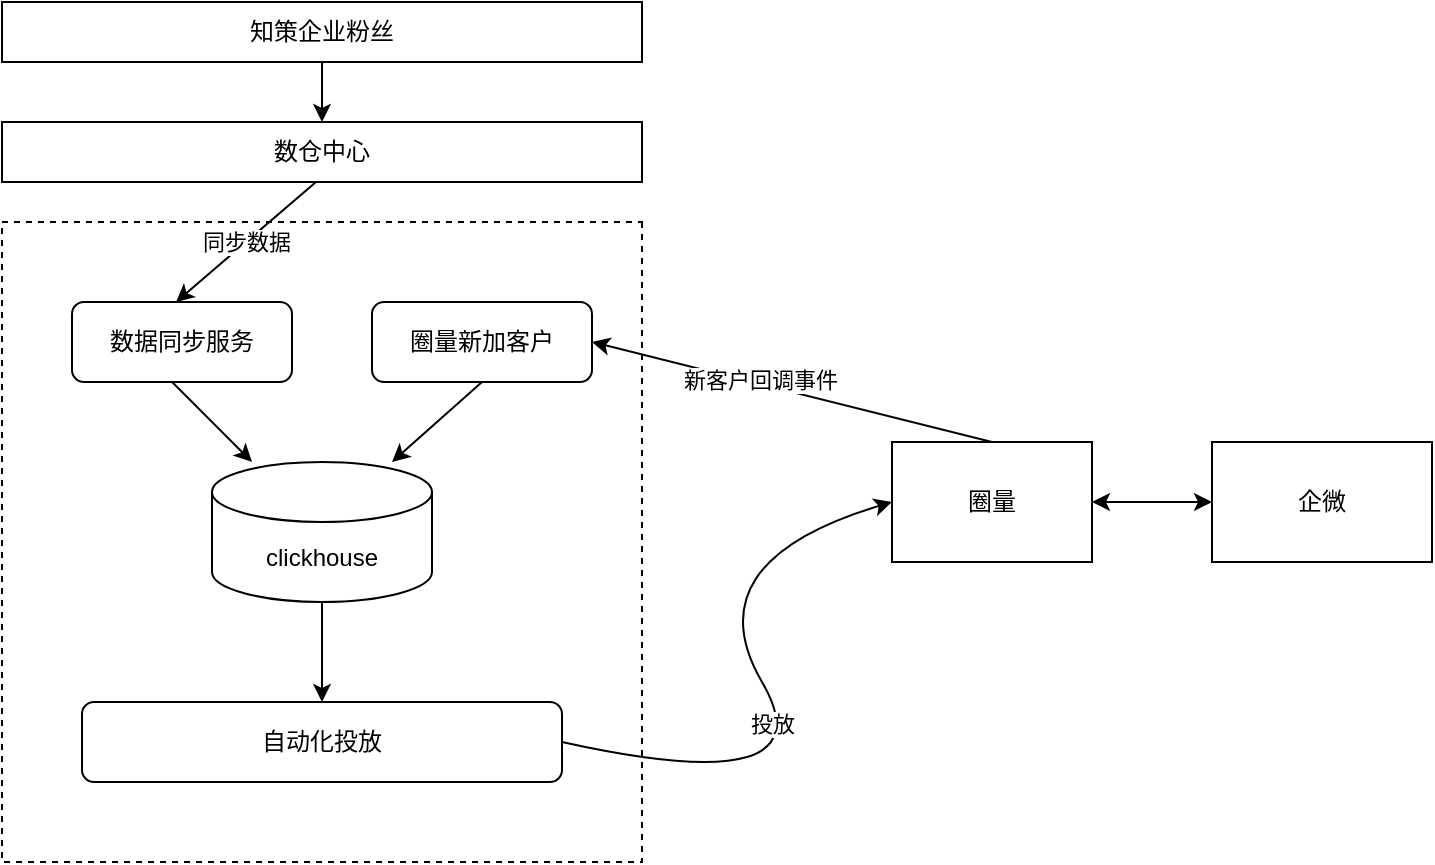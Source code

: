 <mxfile version="15.9.4" type="github">
  <diagram id="hLCgBCxkRpG6aqeo0idI" name="Page-1">
    <mxGraphModel dx="1249" dy="1838" grid="1" gridSize="10" guides="1" tooltips="1" connect="1" arrows="1" fold="1" page="1" pageScale="1" pageWidth="827" pageHeight="1169" math="0" shadow="0">
      <root>
        <mxCell id="0" />
        <mxCell id="1" parent="0" />
        <mxCell id="wVC-RXPw2CtrGCaKSUC5-1" value="" style="whiteSpace=wrap;html=1;aspect=fixed;direction=south;gradientColor=none;dashed=1;" vertex="1" parent="1">
          <mxGeometry x="65" y="100" width="320" height="320" as="geometry" />
        </mxCell>
        <mxCell id="wVC-RXPw2CtrGCaKSUC5-17" style="edgeStyle=none;rounded=0;orthogonalLoop=1;jettySize=auto;html=1;exitX=0.5;exitY=0;exitDx=0;exitDy=0;entryX=1;entryY=0.5;entryDx=0;entryDy=0;" edge="1" parent="1" source="wVC-RXPw2CtrGCaKSUC5-3" target="wVC-RXPw2CtrGCaKSUC5-8">
          <mxGeometry relative="1" as="geometry" />
        </mxCell>
        <mxCell id="wVC-RXPw2CtrGCaKSUC5-22" value="新客户回调事件" style="edgeLabel;html=1;align=center;verticalAlign=middle;resizable=0;points=[];" vertex="1" connectable="0" parent="wVC-RXPw2CtrGCaKSUC5-17">
          <mxGeometry x="0.171" y="-2" relative="1" as="geometry">
            <mxPoint as="offset" />
          </mxGeometry>
        </mxCell>
        <mxCell id="wVC-RXPw2CtrGCaKSUC5-3" value="圈量" style="rounded=0;whiteSpace=wrap;html=1;gradientColor=none;" vertex="1" parent="1">
          <mxGeometry x="510" y="210" width="100" height="60" as="geometry" />
        </mxCell>
        <mxCell id="wVC-RXPw2CtrGCaKSUC5-4" value="企微" style="rounded=0;whiteSpace=wrap;html=1;gradientColor=none;" vertex="1" parent="1">
          <mxGeometry x="670" y="210" width="110" height="60" as="geometry" />
        </mxCell>
        <mxCell id="wVC-RXPw2CtrGCaKSUC5-6" value="" style="endArrow=classic;startArrow=classic;html=1;rounded=0;exitX=1;exitY=0.5;exitDx=0;exitDy=0;entryX=0;entryY=0.5;entryDx=0;entryDy=0;" edge="1" parent="1" source="wVC-RXPw2CtrGCaKSUC5-3" target="wVC-RXPw2CtrGCaKSUC5-4">
          <mxGeometry width="50" height="50" relative="1" as="geometry">
            <mxPoint x="590" y="280" as="sourcePoint" />
            <mxPoint x="640" y="230" as="targetPoint" />
          </mxGeometry>
        </mxCell>
        <mxCell id="wVC-RXPw2CtrGCaKSUC5-7" value="数据同步服务" style="rounded=1;whiteSpace=wrap;html=1;gradientColor=none;" vertex="1" parent="1">
          <mxGeometry x="100" y="140" width="110" height="40" as="geometry" />
        </mxCell>
        <mxCell id="wVC-RXPw2CtrGCaKSUC5-8" value="圈量新加客户" style="rounded=1;whiteSpace=wrap;html=1;gradientColor=none;" vertex="1" parent="1">
          <mxGeometry x="250" y="140" width="110" height="40" as="geometry" />
        </mxCell>
        <mxCell id="wVC-RXPw2CtrGCaKSUC5-25" style="edgeStyle=none;rounded=0;orthogonalLoop=1;jettySize=auto;html=1;exitX=0.5;exitY=1;exitDx=0;exitDy=0;entryX=0.5;entryY=0;entryDx=0;entryDy=0;" edge="1" parent="1" source="wVC-RXPw2CtrGCaKSUC5-9" target="wVC-RXPw2CtrGCaKSUC5-10">
          <mxGeometry relative="1" as="geometry" />
        </mxCell>
        <mxCell id="wVC-RXPw2CtrGCaKSUC5-9" value="知策企业粉丝" style="rounded=0;whiteSpace=wrap;html=1;gradientColor=none;" vertex="1" parent="1">
          <mxGeometry x="65" y="-10" width="320" height="30" as="geometry" />
        </mxCell>
        <mxCell id="wVC-RXPw2CtrGCaKSUC5-18" value="同步数据" style="edgeStyle=none;rounded=0;orthogonalLoop=1;jettySize=auto;html=1;exitX=0.5;exitY=1;exitDx=0;exitDy=0;entryX=0.5;entryY=0;entryDx=0;entryDy=0;" edge="1" parent="1">
          <mxGeometry relative="1" as="geometry">
            <mxPoint x="222" y="80" as="sourcePoint" />
            <mxPoint x="152" y="140" as="targetPoint" />
          </mxGeometry>
        </mxCell>
        <mxCell id="wVC-RXPw2CtrGCaKSUC5-10" value="数仓中心" style="rounded=0;whiteSpace=wrap;html=1;gradientColor=none;" vertex="1" parent="1">
          <mxGeometry x="65" y="50" width="320" height="30" as="geometry" />
        </mxCell>
        <mxCell id="wVC-RXPw2CtrGCaKSUC5-11" value="clickhouse" style="shape=cylinder3;whiteSpace=wrap;html=1;boundedLbl=1;backgroundOutline=1;size=15;gradientColor=none;" vertex="1" parent="1">
          <mxGeometry x="170" y="220" width="110" height="70" as="geometry" />
        </mxCell>
        <mxCell id="wVC-RXPw2CtrGCaKSUC5-12" value="自动化投放" style="rounded=1;whiteSpace=wrap;html=1;gradientColor=none;" vertex="1" parent="1">
          <mxGeometry x="105" y="340" width="240" height="40" as="geometry" />
        </mxCell>
        <mxCell id="wVC-RXPw2CtrGCaKSUC5-13" value="" style="endArrow=classic;html=1;rounded=0;exitX=0.455;exitY=1;exitDx=0;exitDy=0;exitPerimeter=0;" edge="1" parent="1" source="wVC-RXPw2CtrGCaKSUC5-7" target="wVC-RXPw2CtrGCaKSUC5-11">
          <mxGeometry width="50" height="50" relative="1" as="geometry">
            <mxPoint x="140" y="240" as="sourcePoint" />
            <mxPoint x="180" y="200" as="targetPoint" />
          </mxGeometry>
        </mxCell>
        <mxCell id="wVC-RXPw2CtrGCaKSUC5-14" value="" style="endArrow=classic;html=1;rounded=0;exitX=0.5;exitY=1;exitDx=0;exitDy=0;" edge="1" parent="1" source="wVC-RXPw2CtrGCaKSUC5-8">
          <mxGeometry width="50" height="50" relative="1" as="geometry">
            <mxPoint x="300.0" y="190" as="sourcePoint" />
            <mxPoint x="260" y="220" as="targetPoint" />
          </mxGeometry>
        </mxCell>
        <mxCell id="wVC-RXPw2CtrGCaKSUC5-15" value="" style="endArrow=classic;html=1;rounded=0;exitX=0.5;exitY=1;exitDx=0;exitDy=0;exitPerimeter=0;" edge="1" parent="1" source="wVC-RXPw2CtrGCaKSUC5-11" target="wVC-RXPw2CtrGCaKSUC5-12">
          <mxGeometry width="50" height="50" relative="1" as="geometry">
            <mxPoint x="210" y="350" as="sourcePoint" />
            <mxPoint x="260" y="300" as="targetPoint" />
          </mxGeometry>
        </mxCell>
        <mxCell id="wVC-RXPw2CtrGCaKSUC5-16" value="" style="curved=1;endArrow=classic;html=1;rounded=0;exitX=1;exitY=0.5;exitDx=0;exitDy=0;entryX=0;entryY=0.5;entryDx=0;entryDy=0;" edge="1" parent="1" source="wVC-RXPw2CtrGCaKSUC5-12" target="wVC-RXPw2CtrGCaKSUC5-3">
          <mxGeometry width="50" height="50" relative="1" as="geometry">
            <mxPoint x="430" y="390" as="sourcePoint" />
            <mxPoint x="480" y="340" as="targetPoint" />
            <Array as="points">
              <mxPoint x="480" y="390" />
              <mxPoint x="410" y="270" />
            </Array>
          </mxGeometry>
        </mxCell>
        <mxCell id="wVC-RXPw2CtrGCaKSUC5-21" value="投放" style="edgeLabel;html=1;align=center;verticalAlign=middle;resizable=0;points=[];" vertex="1" connectable="0" parent="wVC-RXPw2CtrGCaKSUC5-16">
          <mxGeometry x="-0.018" y="6" relative="1" as="geometry">
            <mxPoint as="offset" />
          </mxGeometry>
        </mxCell>
      </root>
    </mxGraphModel>
  </diagram>
</mxfile>
